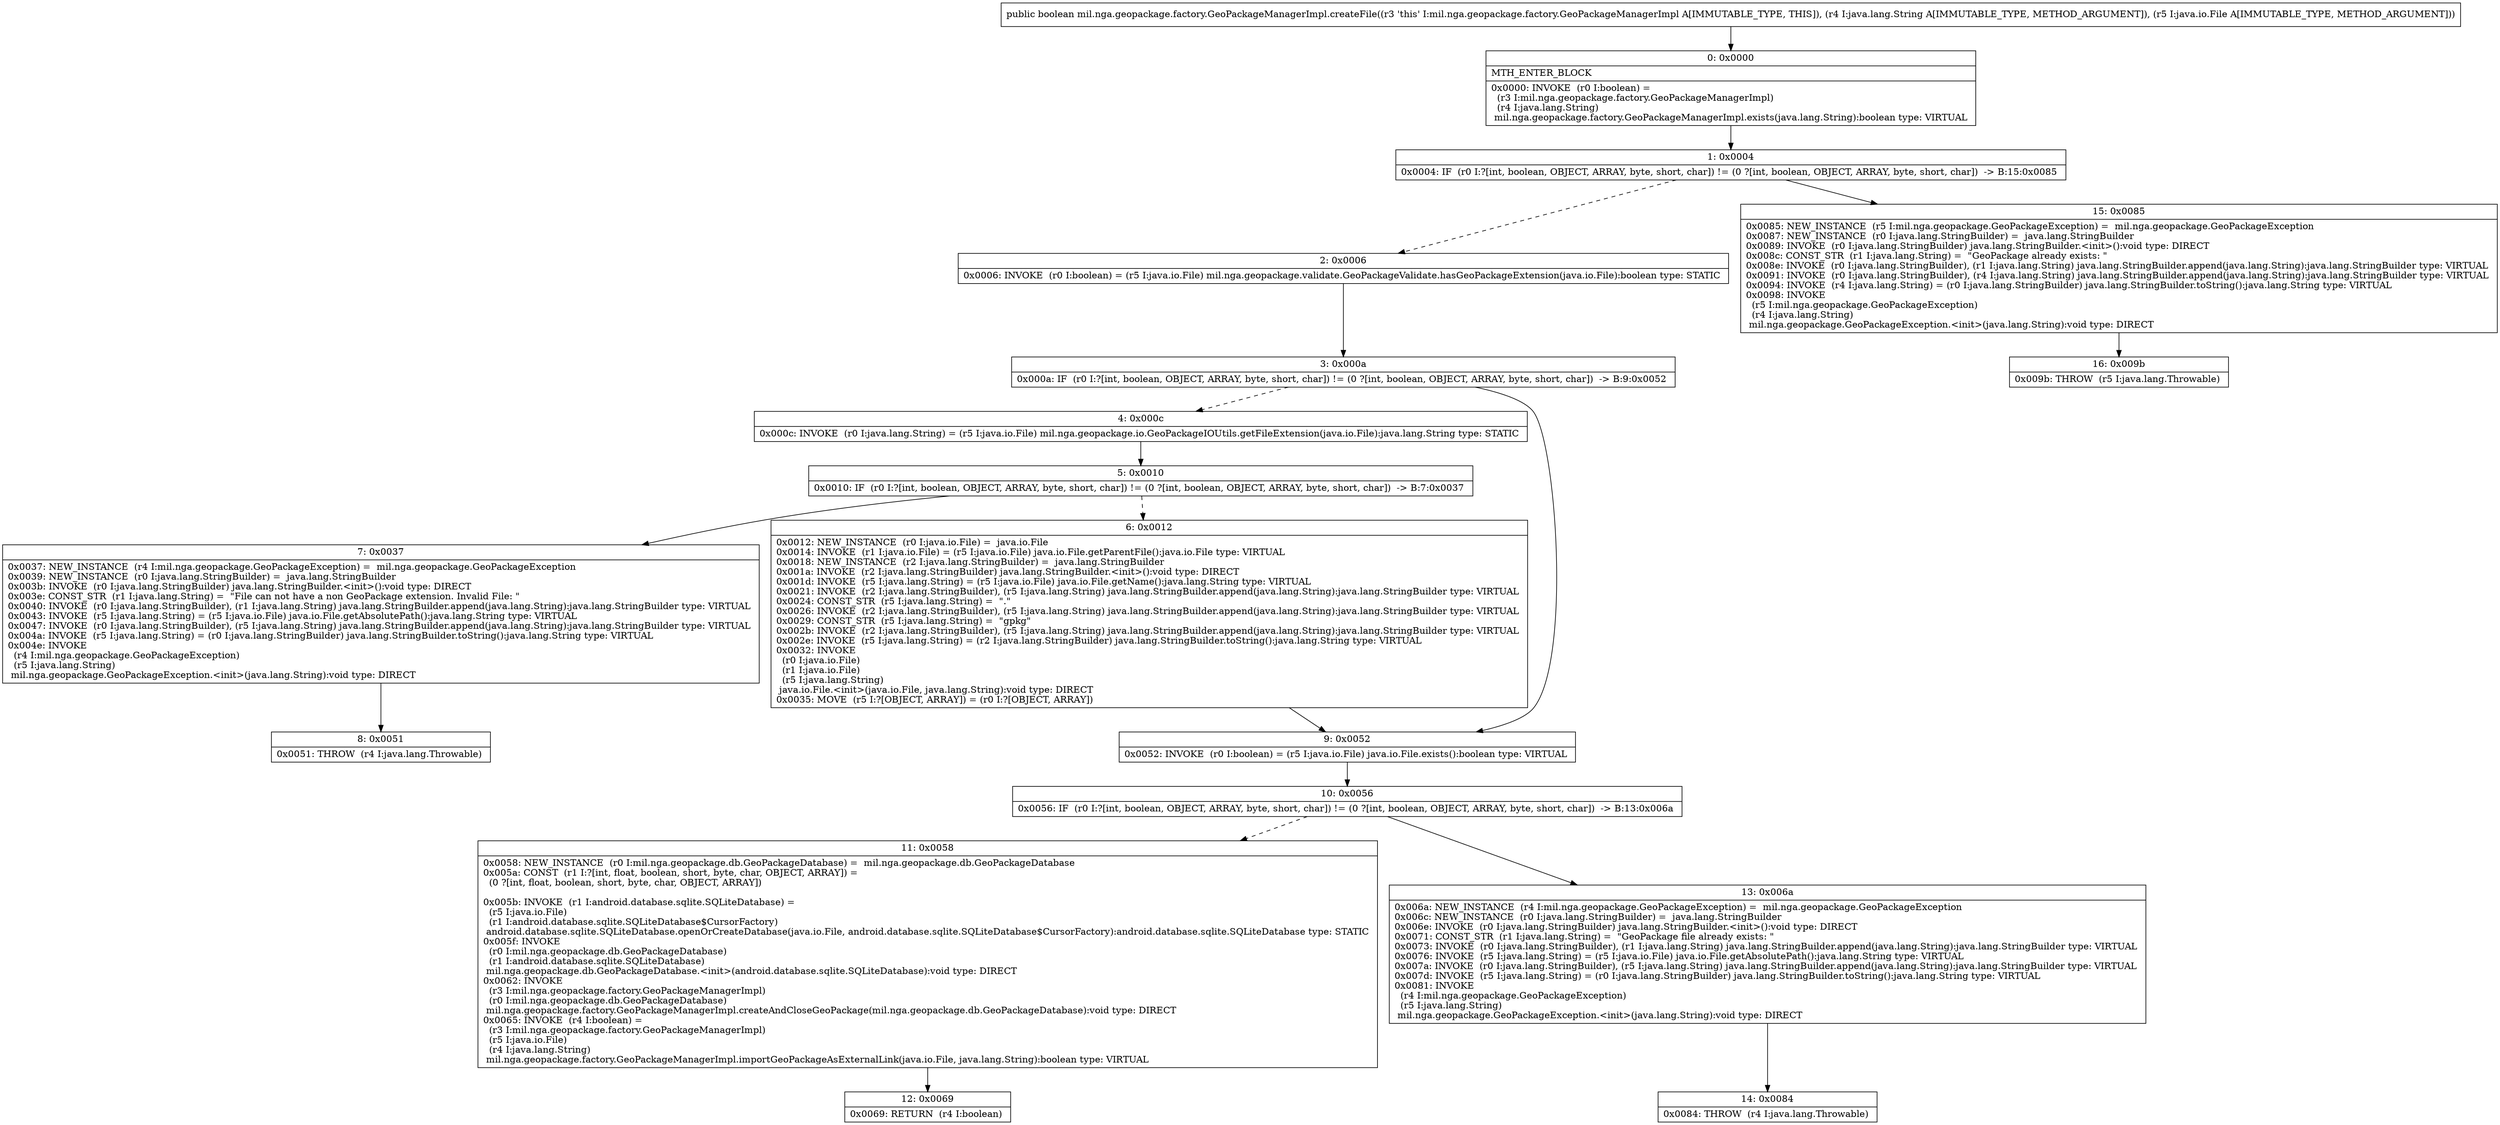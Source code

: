 digraph "CFG formil.nga.geopackage.factory.GeoPackageManagerImpl.createFile(Ljava\/lang\/String;Ljava\/io\/File;)Z" {
Node_0 [shape=record,label="{0\:\ 0x0000|MTH_ENTER_BLOCK\l|0x0000: INVOKE  (r0 I:boolean) = \l  (r3 I:mil.nga.geopackage.factory.GeoPackageManagerImpl)\l  (r4 I:java.lang.String)\l mil.nga.geopackage.factory.GeoPackageManagerImpl.exists(java.lang.String):boolean type: VIRTUAL \l}"];
Node_1 [shape=record,label="{1\:\ 0x0004|0x0004: IF  (r0 I:?[int, boolean, OBJECT, ARRAY, byte, short, char]) != (0 ?[int, boolean, OBJECT, ARRAY, byte, short, char])  \-\> B:15:0x0085 \l}"];
Node_2 [shape=record,label="{2\:\ 0x0006|0x0006: INVOKE  (r0 I:boolean) = (r5 I:java.io.File) mil.nga.geopackage.validate.GeoPackageValidate.hasGeoPackageExtension(java.io.File):boolean type: STATIC \l}"];
Node_3 [shape=record,label="{3\:\ 0x000a|0x000a: IF  (r0 I:?[int, boolean, OBJECT, ARRAY, byte, short, char]) != (0 ?[int, boolean, OBJECT, ARRAY, byte, short, char])  \-\> B:9:0x0052 \l}"];
Node_4 [shape=record,label="{4\:\ 0x000c|0x000c: INVOKE  (r0 I:java.lang.String) = (r5 I:java.io.File) mil.nga.geopackage.io.GeoPackageIOUtils.getFileExtension(java.io.File):java.lang.String type: STATIC \l}"];
Node_5 [shape=record,label="{5\:\ 0x0010|0x0010: IF  (r0 I:?[int, boolean, OBJECT, ARRAY, byte, short, char]) != (0 ?[int, boolean, OBJECT, ARRAY, byte, short, char])  \-\> B:7:0x0037 \l}"];
Node_6 [shape=record,label="{6\:\ 0x0012|0x0012: NEW_INSTANCE  (r0 I:java.io.File) =  java.io.File \l0x0014: INVOKE  (r1 I:java.io.File) = (r5 I:java.io.File) java.io.File.getParentFile():java.io.File type: VIRTUAL \l0x0018: NEW_INSTANCE  (r2 I:java.lang.StringBuilder) =  java.lang.StringBuilder \l0x001a: INVOKE  (r2 I:java.lang.StringBuilder) java.lang.StringBuilder.\<init\>():void type: DIRECT \l0x001d: INVOKE  (r5 I:java.lang.String) = (r5 I:java.io.File) java.io.File.getName():java.lang.String type: VIRTUAL \l0x0021: INVOKE  (r2 I:java.lang.StringBuilder), (r5 I:java.lang.String) java.lang.StringBuilder.append(java.lang.String):java.lang.StringBuilder type: VIRTUAL \l0x0024: CONST_STR  (r5 I:java.lang.String) =  \".\" \l0x0026: INVOKE  (r2 I:java.lang.StringBuilder), (r5 I:java.lang.String) java.lang.StringBuilder.append(java.lang.String):java.lang.StringBuilder type: VIRTUAL \l0x0029: CONST_STR  (r5 I:java.lang.String) =  \"gpkg\" \l0x002b: INVOKE  (r2 I:java.lang.StringBuilder), (r5 I:java.lang.String) java.lang.StringBuilder.append(java.lang.String):java.lang.StringBuilder type: VIRTUAL \l0x002e: INVOKE  (r5 I:java.lang.String) = (r2 I:java.lang.StringBuilder) java.lang.StringBuilder.toString():java.lang.String type: VIRTUAL \l0x0032: INVOKE  \l  (r0 I:java.io.File)\l  (r1 I:java.io.File)\l  (r5 I:java.lang.String)\l java.io.File.\<init\>(java.io.File, java.lang.String):void type: DIRECT \l0x0035: MOVE  (r5 I:?[OBJECT, ARRAY]) = (r0 I:?[OBJECT, ARRAY]) \l}"];
Node_7 [shape=record,label="{7\:\ 0x0037|0x0037: NEW_INSTANCE  (r4 I:mil.nga.geopackage.GeoPackageException) =  mil.nga.geopackage.GeoPackageException \l0x0039: NEW_INSTANCE  (r0 I:java.lang.StringBuilder) =  java.lang.StringBuilder \l0x003b: INVOKE  (r0 I:java.lang.StringBuilder) java.lang.StringBuilder.\<init\>():void type: DIRECT \l0x003e: CONST_STR  (r1 I:java.lang.String) =  \"File can not have a non GeoPackage extension. Invalid File: \" \l0x0040: INVOKE  (r0 I:java.lang.StringBuilder), (r1 I:java.lang.String) java.lang.StringBuilder.append(java.lang.String):java.lang.StringBuilder type: VIRTUAL \l0x0043: INVOKE  (r5 I:java.lang.String) = (r5 I:java.io.File) java.io.File.getAbsolutePath():java.lang.String type: VIRTUAL \l0x0047: INVOKE  (r0 I:java.lang.StringBuilder), (r5 I:java.lang.String) java.lang.StringBuilder.append(java.lang.String):java.lang.StringBuilder type: VIRTUAL \l0x004a: INVOKE  (r5 I:java.lang.String) = (r0 I:java.lang.StringBuilder) java.lang.StringBuilder.toString():java.lang.String type: VIRTUAL \l0x004e: INVOKE  \l  (r4 I:mil.nga.geopackage.GeoPackageException)\l  (r5 I:java.lang.String)\l mil.nga.geopackage.GeoPackageException.\<init\>(java.lang.String):void type: DIRECT \l}"];
Node_8 [shape=record,label="{8\:\ 0x0051|0x0051: THROW  (r4 I:java.lang.Throwable) \l}"];
Node_9 [shape=record,label="{9\:\ 0x0052|0x0052: INVOKE  (r0 I:boolean) = (r5 I:java.io.File) java.io.File.exists():boolean type: VIRTUAL \l}"];
Node_10 [shape=record,label="{10\:\ 0x0056|0x0056: IF  (r0 I:?[int, boolean, OBJECT, ARRAY, byte, short, char]) != (0 ?[int, boolean, OBJECT, ARRAY, byte, short, char])  \-\> B:13:0x006a \l}"];
Node_11 [shape=record,label="{11\:\ 0x0058|0x0058: NEW_INSTANCE  (r0 I:mil.nga.geopackage.db.GeoPackageDatabase) =  mil.nga.geopackage.db.GeoPackageDatabase \l0x005a: CONST  (r1 I:?[int, float, boolean, short, byte, char, OBJECT, ARRAY]) = \l  (0 ?[int, float, boolean, short, byte, char, OBJECT, ARRAY])\l \l0x005b: INVOKE  (r1 I:android.database.sqlite.SQLiteDatabase) = \l  (r5 I:java.io.File)\l  (r1 I:android.database.sqlite.SQLiteDatabase$CursorFactory)\l android.database.sqlite.SQLiteDatabase.openOrCreateDatabase(java.io.File, android.database.sqlite.SQLiteDatabase$CursorFactory):android.database.sqlite.SQLiteDatabase type: STATIC \l0x005f: INVOKE  \l  (r0 I:mil.nga.geopackage.db.GeoPackageDatabase)\l  (r1 I:android.database.sqlite.SQLiteDatabase)\l mil.nga.geopackage.db.GeoPackageDatabase.\<init\>(android.database.sqlite.SQLiteDatabase):void type: DIRECT \l0x0062: INVOKE  \l  (r3 I:mil.nga.geopackage.factory.GeoPackageManagerImpl)\l  (r0 I:mil.nga.geopackage.db.GeoPackageDatabase)\l mil.nga.geopackage.factory.GeoPackageManagerImpl.createAndCloseGeoPackage(mil.nga.geopackage.db.GeoPackageDatabase):void type: DIRECT \l0x0065: INVOKE  (r4 I:boolean) = \l  (r3 I:mil.nga.geopackage.factory.GeoPackageManagerImpl)\l  (r5 I:java.io.File)\l  (r4 I:java.lang.String)\l mil.nga.geopackage.factory.GeoPackageManagerImpl.importGeoPackageAsExternalLink(java.io.File, java.lang.String):boolean type: VIRTUAL \l}"];
Node_12 [shape=record,label="{12\:\ 0x0069|0x0069: RETURN  (r4 I:boolean) \l}"];
Node_13 [shape=record,label="{13\:\ 0x006a|0x006a: NEW_INSTANCE  (r4 I:mil.nga.geopackage.GeoPackageException) =  mil.nga.geopackage.GeoPackageException \l0x006c: NEW_INSTANCE  (r0 I:java.lang.StringBuilder) =  java.lang.StringBuilder \l0x006e: INVOKE  (r0 I:java.lang.StringBuilder) java.lang.StringBuilder.\<init\>():void type: DIRECT \l0x0071: CONST_STR  (r1 I:java.lang.String) =  \"GeoPackage file already exists: \" \l0x0073: INVOKE  (r0 I:java.lang.StringBuilder), (r1 I:java.lang.String) java.lang.StringBuilder.append(java.lang.String):java.lang.StringBuilder type: VIRTUAL \l0x0076: INVOKE  (r5 I:java.lang.String) = (r5 I:java.io.File) java.io.File.getAbsolutePath():java.lang.String type: VIRTUAL \l0x007a: INVOKE  (r0 I:java.lang.StringBuilder), (r5 I:java.lang.String) java.lang.StringBuilder.append(java.lang.String):java.lang.StringBuilder type: VIRTUAL \l0x007d: INVOKE  (r5 I:java.lang.String) = (r0 I:java.lang.StringBuilder) java.lang.StringBuilder.toString():java.lang.String type: VIRTUAL \l0x0081: INVOKE  \l  (r4 I:mil.nga.geopackage.GeoPackageException)\l  (r5 I:java.lang.String)\l mil.nga.geopackage.GeoPackageException.\<init\>(java.lang.String):void type: DIRECT \l}"];
Node_14 [shape=record,label="{14\:\ 0x0084|0x0084: THROW  (r4 I:java.lang.Throwable) \l}"];
Node_15 [shape=record,label="{15\:\ 0x0085|0x0085: NEW_INSTANCE  (r5 I:mil.nga.geopackage.GeoPackageException) =  mil.nga.geopackage.GeoPackageException \l0x0087: NEW_INSTANCE  (r0 I:java.lang.StringBuilder) =  java.lang.StringBuilder \l0x0089: INVOKE  (r0 I:java.lang.StringBuilder) java.lang.StringBuilder.\<init\>():void type: DIRECT \l0x008c: CONST_STR  (r1 I:java.lang.String) =  \"GeoPackage already exists: \" \l0x008e: INVOKE  (r0 I:java.lang.StringBuilder), (r1 I:java.lang.String) java.lang.StringBuilder.append(java.lang.String):java.lang.StringBuilder type: VIRTUAL \l0x0091: INVOKE  (r0 I:java.lang.StringBuilder), (r4 I:java.lang.String) java.lang.StringBuilder.append(java.lang.String):java.lang.StringBuilder type: VIRTUAL \l0x0094: INVOKE  (r4 I:java.lang.String) = (r0 I:java.lang.StringBuilder) java.lang.StringBuilder.toString():java.lang.String type: VIRTUAL \l0x0098: INVOKE  \l  (r5 I:mil.nga.geopackage.GeoPackageException)\l  (r4 I:java.lang.String)\l mil.nga.geopackage.GeoPackageException.\<init\>(java.lang.String):void type: DIRECT \l}"];
Node_16 [shape=record,label="{16\:\ 0x009b|0x009b: THROW  (r5 I:java.lang.Throwable) \l}"];
MethodNode[shape=record,label="{public boolean mil.nga.geopackage.factory.GeoPackageManagerImpl.createFile((r3 'this' I:mil.nga.geopackage.factory.GeoPackageManagerImpl A[IMMUTABLE_TYPE, THIS]), (r4 I:java.lang.String A[IMMUTABLE_TYPE, METHOD_ARGUMENT]), (r5 I:java.io.File A[IMMUTABLE_TYPE, METHOD_ARGUMENT])) }"];
MethodNode -> Node_0;
Node_0 -> Node_1;
Node_1 -> Node_2[style=dashed];
Node_1 -> Node_15;
Node_2 -> Node_3;
Node_3 -> Node_4[style=dashed];
Node_3 -> Node_9;
Node_4 -> Node_5;
Node_5 -> Node_6[style=dashed];
Node_5 -> Node_7;
Node_6 -> Node_9;
Node_7 -> Node_8;
Node_9 -> Node_10;
Node_10 -> Node_11[style=dashed];
Node_10 -> Node_13;
Node_11 -> Node_12;
Node_13 -> Node_14;
Node_15 -> Node_16;
}

